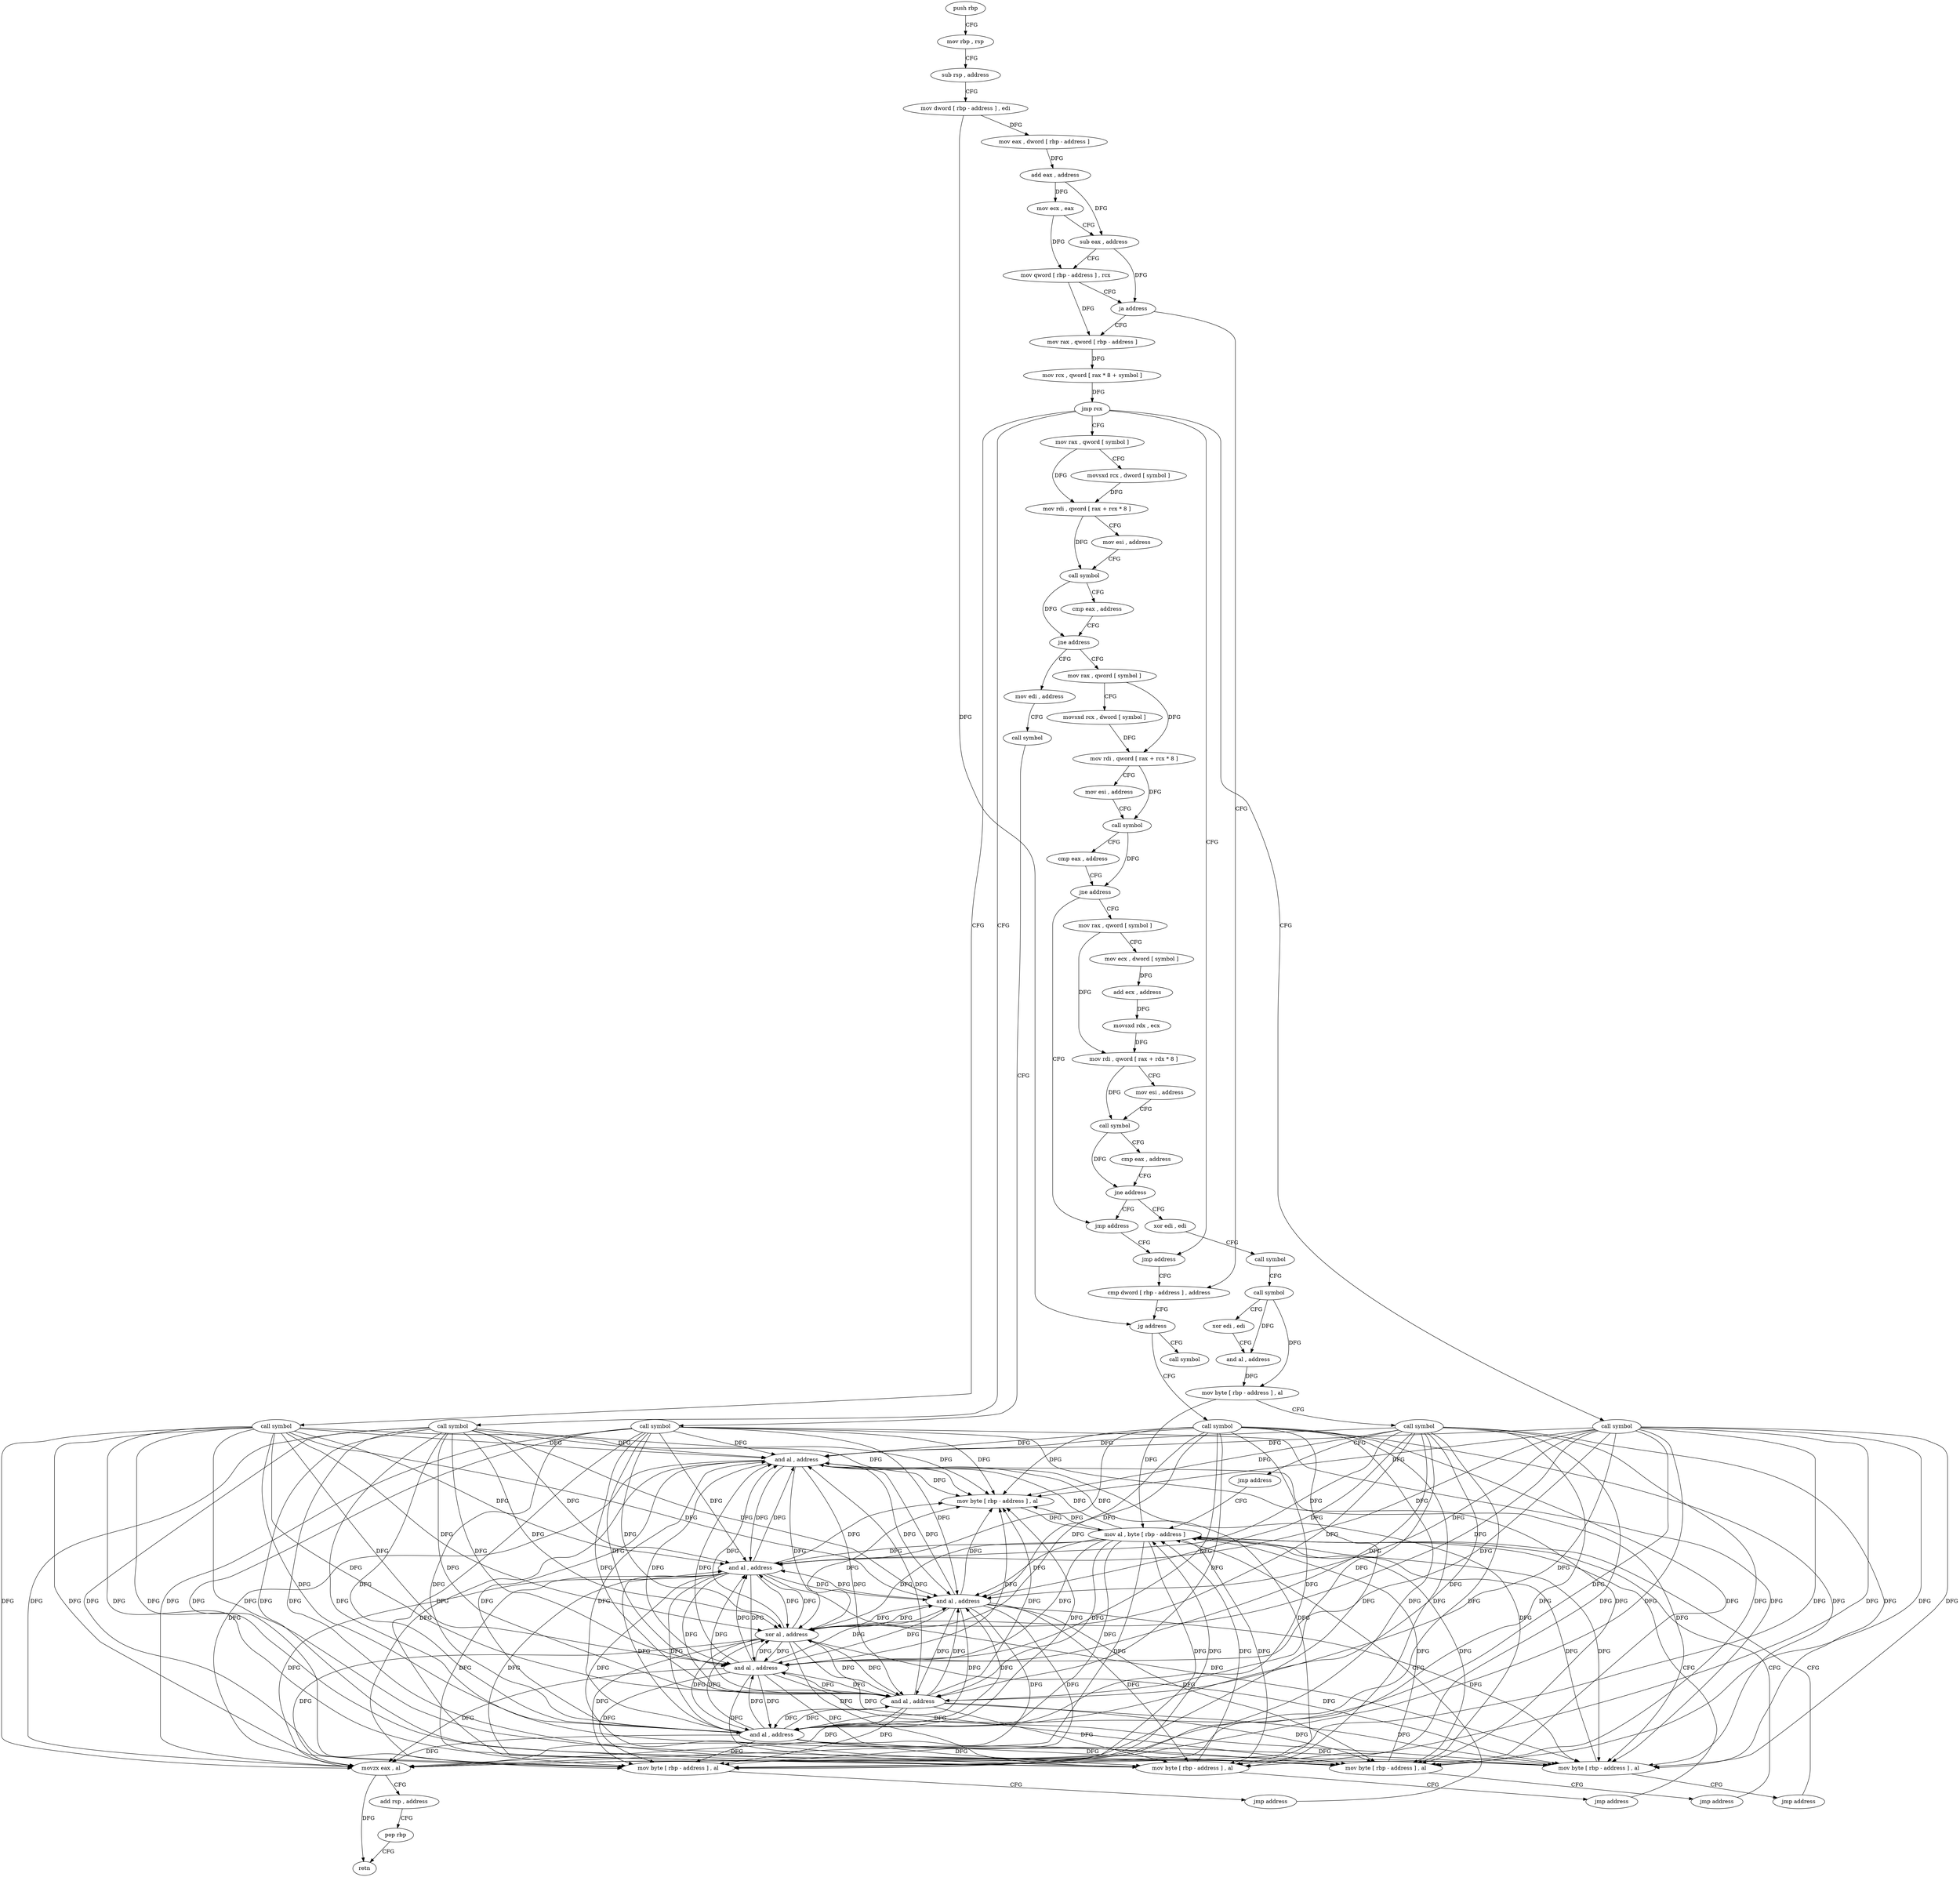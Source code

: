 digraph "func" {
"4201904" [label = "push rbp" ]
"4201905" [label = "mov rbp , rsp" ]
"4201908" [label = "sub rsp , address" ]
"4201912" [label = "mov dword [ rbp - address ] , edi" ]
"4201915" [label = "mov eax , dword [ rbp - address ]" ]
"4201918" [label = "add eax , address" ]
"4201921" [label = "mov ecx , eax" ]
"4201923" [label = "sub eax , address" ]
"4201926" [label = "mov qword [ rbp - address ] , rcx" ]
"4201930" [label = "ja address" ]
"4202183" [label = "cmp dword [ rbp - address ] , address" ]
"4201936" [label = "mov rax , qword [ rbp - address ]" ]
"4202187" [label = "jg address" ]
"4202198" [label = "call symbol" ]
"4202193" [label = "call symbol" ]
"4201940" [label = "mov rcx , qword [ rax * 8 + symbol ]" ]
"4201948" [label = "jmp rcx" ]
"4201950" [label = "call symbol" ]
"4201965" [label = "call symbol" ]
"4201980" [label = "call symbol" ]
"4201995" [label = "mov rax , qword [ symbol ]" ]
"4202178" [label = "jmp address" ]
"4202203" [label = "and al , address" ]
"4202205" [label = "mov byte [ rbp - address ] , al" ]
"4202208" [label = "mov al , byte [ rbp - address ]" ]
"4201955" [label = "and al , address" ]
"4201957" [label = "mov byte [ rbp - address ] , al" ]
"4201960" [label = "jmp address" ]
"4201970" [label = "and al , address" ]
"4201972" [label = "mov byte [ rbp - address ] , al" ]
"4201975" [label = "jmp address" ]
"4201985" [label = "and al , address" ]
"4201987" [label = "mov byte [ rbp - address ] , al" ]
"4201990" [label = "jmp address" ]
"4202003" [label = "movsxd rcx , dword [ symbol ]" ]
"4202011" [label = "mov rdi , qword [ rax + rcx * 8 ]" ]
"4202015" [label = "mov esi , address" ]
"4202020" [label = "call symbol" ]
"4202025" [label = "cmp eax , address" ]
"4202028" [label = "jne address" ]
"4202061" [label = "mov rax , qword [ symbol ]" ]
"4202034" [label = "mov edi , address" ]
"4202211" [label = "and al , address" ]
"4202213" [label = "movzx eax , al" ]
"4202216" [label = "add rsp , address" ]
"4202220" [label = "pop rbp" ]
"4202221" [label = "retn" ]
"4202069" [label = "movsxd rcx , dword [ symbol ]" ]
"4202077" [label = "mov rdi , qword [ rax + rcx * 8 ]" ]
"4202081" [label = "mov esi , address" ]
"4202086" [label = "call symbol" ]
"4202091" [label = "cmp eax , address" ]
"4202094" [label = "jne address" ]
"4202173" [label = "jmp address" ]
"4202100" [label = "mov rax , qword [ symbol ]" ]
"4202039" [label = "call symbol" ]
"4202044" [label = "call symbol" ]
"4202049" [label = "xor al , address" ]
"4202051" [label = "and al , address" ]
"4202053" [label = "mov byte [ rbp - address ] , al" ]
"4202056" [label = "jmp address" ]
"4202108" [label = "mov ecx , dword [ symbol ]" ]
"4202115" [label = "add ecx , address" ]
"4202118" [label = "movsxd rdx , ecx" ]
"4202121" [label = "mov rdi , qword [ rax + rdx * 8 ]" ]
"4202125" [label = "mov esi , address" ]
"4202130" [label = "call symbol" ]
"4202135" [label = "cmp eax , address" ]
"4202138" [label = "jne address" ]
"4202144" [label = "xor edi , edi" ]
"4202146" [label = "call symbol" ]
"4202151" [label = "call symbol" ]
"4202156" [label = "xor edi , edi" ]
"4202158" [label = "and al , address" ]
"4202160" [label = "mov byte [ rbp - address ] , al" ]
"4202163" [label = "call symbol" ]
"4202168" [label = "jmp address" ]
"4201904" -> "4201905" [ label = "CFG" ]
"4201905" -> "4201908" [ label = "CFG" ]
"4201908" -> "4201912" [ label = "CFG" ]
"4201912" -> "4201915" [ label = "DFG" ]
"4201912" -> "4202187" [ label = "DFG" ]
"4201915" -> "4201918" [ label = "DFG" ]
"4201918" -> "4201921" [ label = "DFG" ]
"4201918" -> "4201923" [ label = "DFG" ]
"4201921" -> "4201923" [ label = "CFG" ]
"4201921" -> "4201926" [ label = "DFG" ]
"4201923" -> "4201926" [ label = "CFG" ]
"4201923" -> "4201930" [ label = "DFG" ]
"4201926" -> "4201930" [ label = "CFG" ]
"4201926" -> "4201936" [ label = "DFG" ]
"4201930" -> "4202183" [ label = "CFG" ]
"4201930" -> "4201936" [ label = "CFG" ]
"4202183" -> "4202187" [ label = "CFG" ]
"4201936" -> "4201940" [ label = "DFG" ]
"4202187" -> "4202198" [ label = "CFG" ]
"4202187" -> "4202193" [ label = "CFG" ]
"4202198" -> "4202203" [ label = "DFG" ]
"4202198" -> "4202205" [ label = "DFG" ]
"4202198" -> "4201955" [ label = "DFG" ]
"4202198" -> "4201957" [ label = "DFG" ]
"4202198" -> "4201970" [ label = "DFG" ]
"4202198" -> "4201972" [ label = "DFG" ]
"4202198" -> "4201985" [ label = "DFG" ]
"4202198" -> "4201987" [ label = "DFG" ]
"4202198" -> "4202211" [ label = "DFG" ]
"4202198" -> "4202213" [ label = "DFG" ]
"4202198" -> "4202049" [ label = "DFG" ]
"4202198" -> "4202051" [ label = "DFG" ]
"4202198" -> "4202053" [ label = "DFG" ]
"4201940" -> "4201948" [ label = "DFG" ]
"4201948" -> "4201950" [ label = "CFG" ]
"4201948" -> "4201965" [ label = "CFG" ]
"4201948" -> "4201980" [ label = "CFG" ]
"4201948" -> "4201995" [ label = "CFG" ]
"4201948" -> "4202178" [ label = "CFG" ]
"4201950" -> "4201955" [ label = "DFG" ]
"4201950" -> "4202203" [ label = "DFG" ]
"4201950" -> "4202205" [ label = "DFG" ]
"4201950" -> "4201957" [ label = "DFG" ]
"4201950" -> "4201970" [ label = "DFG" ]
"4201950" -> "4201972" [ label = "DFG" ]
"4201950" -> "4201985" [ label = "DFG" ]
"4201950" -> "4201987" [ label = "DFG" ]
"4201950" -> "4202211" [ label = "DFG" ]
"4201950" -> "4202213" [ label = "DFG" ]
"4201950" -> "4202049" [ label = "DFG" ]
"4201950" -> "4202051" [ label = "DFG" ]
"4201950" -> "4202053" [ label = "DFG" ]
"4201965" -> "4201970" [ label = "DFG" ]
"4201965" -> "4202203" [ label = "DFG" ]
"4201965" -> "4202205" [ label = "DFG" ]
"4201965" -> "4201955" [ label = "DFG" ]
"4201965" -> "4201957" [ label = "DFG" ]
"4201965" -> "4201972" [ label = "DFG" ]
"4201965" -> "4201985" [ label = "DFG" ]
"4201965" -> "4201987" [ label = "DFG" ]
"4201965" -> "4202211" [ label = "DFG" ]
"4201965" -> "4202213" [ label = "DFG" ]
"4201965" -> "4202049" [ label = "DFG" ]
"4201965" -> "4202051" [ label = "DFG" ]
"4201965" -> "4202053" [ label = "DFG" ]
"4201980" -> "4201985" [ label = "DFG" ]
"4201980" -> "4202203" [ label = "DFG" ]
"4201980" -> "4202205" [ label = "DFG" ]
"4201980" -> "4201955" [ label = "DFG" ]
"4201980" -> "4201957" [ label = "DFG" ]
"4201980" -> "4201970" [ label = "DFG" ]
"4201980" -> "4201972" [ label = "DFG" ]
"4201980" -> "4201987" [ label = "DFG" ]
"4201980" -> "4202211" [ label = "DFG" ]
"4201980" -> "4202213" [ label = "DFG" ]
"4201980" -> "4202049" [ label = "DFG" ]
"4201980" -> "4202051" [ label = "DFG" ]
"4201980" -> "4202053" [ label = "DFG" ]
"4201995" -> "4202003" [ label = "CFG" ]
"4201995" -> "4202011" [ label = "DFG" ]
"4202178" -> "4202183" [ label = "CFG" ]
"4202203" -> "4202205" [ label = "DFG" ]
"4202203" -> "4201955" [ label = "DFG" ]
"4202203" -> "4201957" [ label = "DFG" ]
"4202203" -> "4201970" [ label = "DFG" ]
"4202203" -> "4201972" [ label = "DFG" ]
"4202203" -> "4201985" [ label = "DFG" ]
"4202203" -> "4201987" [ label = "DFG" ]
"4202203" -> "4202211" [ label = "DFG" ]
"4202203" -> "4202213" [ label = "DFG" ]
"4202203" -> "4202049" [ label = "DFG" ]
"4202203" -> "4202051" [ label = "DFG" ]
"4202203" -> "4202053" [ label = "DFG" ]
"4202205" -> "4202208" [ label = "DFG" ]
"4202208" -> "4202211" [ label = "DFG" ]
"4202208" -> "4202203" [ label = "DFG" ]
"4202208" -> "4202205" [ label = "DFG" ]
"4202208" -> "4201955" [ label = "DFG" ]
"4202208" -> "4201957" [ label = "DFG" ]
"4202208" -> "4201970" [ label = "DFG" ]
"4202208" -> "4201972" [ label = "DFG" ]
"4202208" -> "4201985" [ label = "DFG" ]
"4202208" -> "4201987" [ label = "DFG" ]
"4202208" -> "4202213" [ label = "DFG" ]
"4202208" -> "4202049" [ label = "DFG" ]
"4202208" -> "4202051" [ label = "DFG" ]
"4202208" -> "4202053" [ label = "DFG" ]
"4201955" -> "4201957" [ label = "DFG" ]
"4201955" -> "4202203" [ label = "DFG" ]
"4201955" -> "4202205" [ label = "DFG" ]
"4201955" -> "4201970" [ label = "DFG" ]
"4201955" -> "4201972" [ label = "DFG" ]
"4201955" -> "4201985" [ label = "DFG" ]
"4201955" -> "4201987" [ label = "DFG" ]
"4201955" -> "4202211" [ label = "DFG" ]
"4201955" -> "4202213" [ label = "DFG" ]
"4201955" -> "4202049" [ label = "DFG" ]
"4201955" -> "4202051" [ label = "DFG" ]
"4201955" -> "4202053" [ label = "DFG" ]
"4201957" -> "4201960" [ label = "CFG" ]
"4201957" -> "4202208" [ label = "DFG" ]
"4201960" -> "4202208" [ label = "CFG" ]
"4201970" -> "4201972" [ label = "DFG" ]
"4201970" -> "4202203" [ label = "DFG" ]
"4201970" -> "4202205" [ label = "DFG" ]
"4201970" -> "4201955" [ label = "DFG" ]
"4201970" -> "4201957" [ label = "DFG" ]
"4201970" -> "4201985" [ label = "DFG" ]
"4201970" -> "4201987" [ label = "DFG" ]
"4201970" -> "4202211" [ label = "DFG" ]
"4201970" -> "4202213" [ label = "DFG" ]
"4201970" -> "4202049" [ label = "DFG" ]
"4201970" -> "4202051" [ label = "DFG" ]
"4201970" -> "4202053" [ label = "DFG" ]
"4201972" -> "4201975" [ label = "CFG" ]
"4201972" -> "4202208" [ label = "DFG" ]
"4201975" -> "4202208" [ label = "CFG" ]
"4201985" -> "4201987" [ label = "DFG" ]
"4201985" -> "4202203" [ label = "DFG" ]
"4201985" -> "4202205" [ label = "DFG" ]
"4201985" -> "4201955" [ label = "DFG" ]
"4201985" -> "4201957" [ label = "DFG" ]
"4201985" -> "4201970" [ label = "DFG" ]
"4201985" -> "4201972" [ label = "DFG" ]
"4201985" -> "4202211" [ label = "DFG" ]
"4201985" -> "4202213" [ label = "DFG" ]
"4201985" -> "4202049" [ label = "DFG" ]
"4201985" -> "4202051" [ label = "DFG" ]
"4201985" -> "4202053" [ label = "DFG" ]
"4201987" -> "4201990" [ label = "CFG" ]
"4201987" -> "4202208" [ label = "DFG" ]
"4201990" -> "4202208" [ label = "CFG" ]
"4202003" -> "4202011" [ label = "DFG" ]
"4202011" -> "4202015" [ label = "CFG" ]
"4202011" -> "4202020" [ label = "DFG" ]
"4202015" -> "4202020" [ label = "CFG" ]
"4202020" -> "4202025" [ label = "CFG" ]
"4202020" -> "4202028" [ label = "DFG" ]
"4202025" -> "4202028" [ label = "CFG" ]
"4202028" -> "4202061" [ label = "CFG" ]
"4202028" -> "4202034" [ label = "CFG" ]
"4202061" -> "4202069" [ label = "CFG" ]
"4202061" -> "4202077" [ label = "DFG" ]
"4202034" -> "4202039" [ label = "CFG" ]
"4202211" -> "4202213" [ label = "DFG" ]
"4202211" -> "4202203" [ label = "DFG" ]
"4202211" -> "4202205" [ label = "DFG" ]
"4202211" -> "4201955" [ label = "DFG" ]
"4202211" -> "4201957" [ label = "DFG" ]
"4202211" -> "4201970" [ label = "DFG" ]
"4202211" -> "4201972" [ label = "DFG" ]
"4202211" -> "4201985" [ label = "DFG" ]
"4202211" -> "4201987" [ label = "DFG" ]
"4202211" -> "4202049" [ label = "DFG" ]
"4202211" -> "4202051" [ label = "DFG" ]
"4202211" -> "4202053" [ label = "DFG" ]
"4202213" -> "4202216" [ label = "CFG" ]
"4202213" -> "4202221" [ label = "DFG" ]
"4202216" -> "4202220" [ label = "CFG" ]
"4202220" -> "4202221" [ label = "CFG" ]
"4202069" -> "4202077" [ label = "DFG" ]
"4202077" -> "4202081" [ label = "CFG" ]
"4202077" -> "4202086" [ label = "DFG" ]
"4202081" -> "4202086" [ label = "CFG" ]
"4202086" -> "4202091" [ label = "CFG" ]
"4202086" -> "4202094" [ label = "DFG" ]
"4202091" -> "4202094" [ label = "CFG" ]
"4202094" -> "4202173" [ label = "CFG" ]
"4202094" -> "4202100" [ label = "CFG" ]
"4202173" -> "4202178" [ label = "CFG" ]
"4202100" -> "4202108" [ label = "CFG" ]
"4202100" -> "4202121" [ label = "DFG" ]
"4202039" -> "4202044" [ label = "CFG" ]
"4202044" -> "4202049" [ label = "DFG" ]
"4202044" -> "4202203" [ label = "DFG" ]
"4202044" -> "4202205" [ label = "DFG" ]
"4202044" -> "4201955" [ label = "DFG" ]
"4202044" -> "4201957" [ label = "DFG" ]
"4202044" -> "4201970" [ label = "DFG" ]
"4202044" -> "4201972" [ label = "DFG" ]
"4202044" -> "4201985" [ label = "DFG" ]
"4202044" -> "4201987" [ label = "DFG" ]
"4202044" -> "4202211" [ label = "DFG" ]
"4202044" -> "4202213" [ label = "DFG" ]
"4202044" -> "4202051" [ label = "DFG" ]
"4202044" -> "4202053" [ label = "DFG" ]
"4202049" -> "4202051" [ label = "DFG" ]
"4202049" -> "4202203" [ label = "DFG" ]
"4202049" -> "4202205" [ label = "DFG" ]
"4202049" -> "4201955" [ label = "DFG" ]
"4202049" -> "4201957" [ label = "DFG" ]
"4202049" -> "4201970" [ label = "DFG" ]
"4202049" -> "4201972" [ label = "DFG" ]
"4202049" -> "4201985" [ label = "DFG" ]
"4202049" -> "4201987" [ label = "DFG" ]
"4202049" -> "4202211" [ label = "DFG" ]
"4202049" -> "4202213" [ label = "DFG" ]
"4202049" -> "4202053" [ label = "DFG" ]
"4202051" -> "4202053" [ label = "DFG" ]
"4202051" -> "4202203" [ label = "DFG" ]
"4202051" -> "4202205" [ label = "DFG" ]
"4202051" -> "4201955" [ label = "DFG" ]
"4202051" -> "4201957" [ label = "DFG" ]
"4202051" -> "4201970" [ label = "DFG" ]
"4202051" -> "4201972" [ label = "DFG" ]
"4202051" -> "4201985" [ label = "DFG" ]
"4202051" -> "4201987" [ label = "DFG" ]
"4202051" -> "4202211" [ label = "DFG" ]
"4202051" -> "4202213" [ label = "DFG" ]
"4202051" -> "4202049" [ label = "DFG" ]
"4202053" -> "4202056" [ label = "CFG" ]
"4202053" -> "4202208" [ label = "DFG" ]
"4202056" -> "4202208" [ label = "CFG" ]
"4202108" -> "4202115" [ label = "DFG" ]
"4202115" -> "4202118" [ label = "DFG" ]
"4202118" -> "4202121" [ label = "DFG" ]
"4202121" -> "4202125" [ label = "CFG" ]
"4202121" -> "4202130" [ label = "DFG" ]
"4202125" -> "4202130" [ label = "CFG" ]
"4202130" -> "4202135" [ label = "CFG" ]
"4202130" -> "4202138" [ label = "DFG" ]
"4202135" -> "4202138" [ label = "CFG" ]
"4202138" -> "4202173" [ label = "CFG" ]
"4202138" -> "4202144" [ label = "CFG" ]
"4202144" -> "4202146" [ label = "CFG" ]
"4202146" -> "4202151" [ label = "CFG" ]
"4202151" -> "4202156" [ label = "CFG" ]
"4202151" -> "4202158" [ label = "DFG" ]
"4202151" -> "4202160" [ label = "DFG" ]
"4202156" -> "4202158" [ label = "CFG" ]
"4202158" -> "4202160" [ label = "DFG" ]
"4202160" -> "4202163" [ label = "CFG" ]
"4202160" -> "4202208" [ label = "DFG" ]
"4202163" -> "4202168" [ label = "CFG" ]
"4202163" -> "4202203" [ label = "DFG" ]
"4202163" -> "4202205" [ label = "DFG" ]
"4202163" -> "4201955" [ label = "DFG" ]
"4202163" -> "4201957" [ label = "DFG" ]
"4202163" -> "4201970" [ label = "DFG" ]
"4202163" -> "4201972" [ label = "DFG" ]
"4202163" -> "4201985" [ label = "DFG" ]
"4202163" -> "4201987" [ label = "DFG" ]
"4202163" -> "4202211" [ label = "DFG" ]
"4202163" -> "4202213" [ label = "DFG" ]
"4202163" -> "4202049" [ label = "DFG" ]
"4202163" -> "4202051" [ label = "DFG" ]
"4202163" -> "4202053" [ label = "DFG" ]
"4202168" -> "4202208" [ label = "CFG" ]
}

